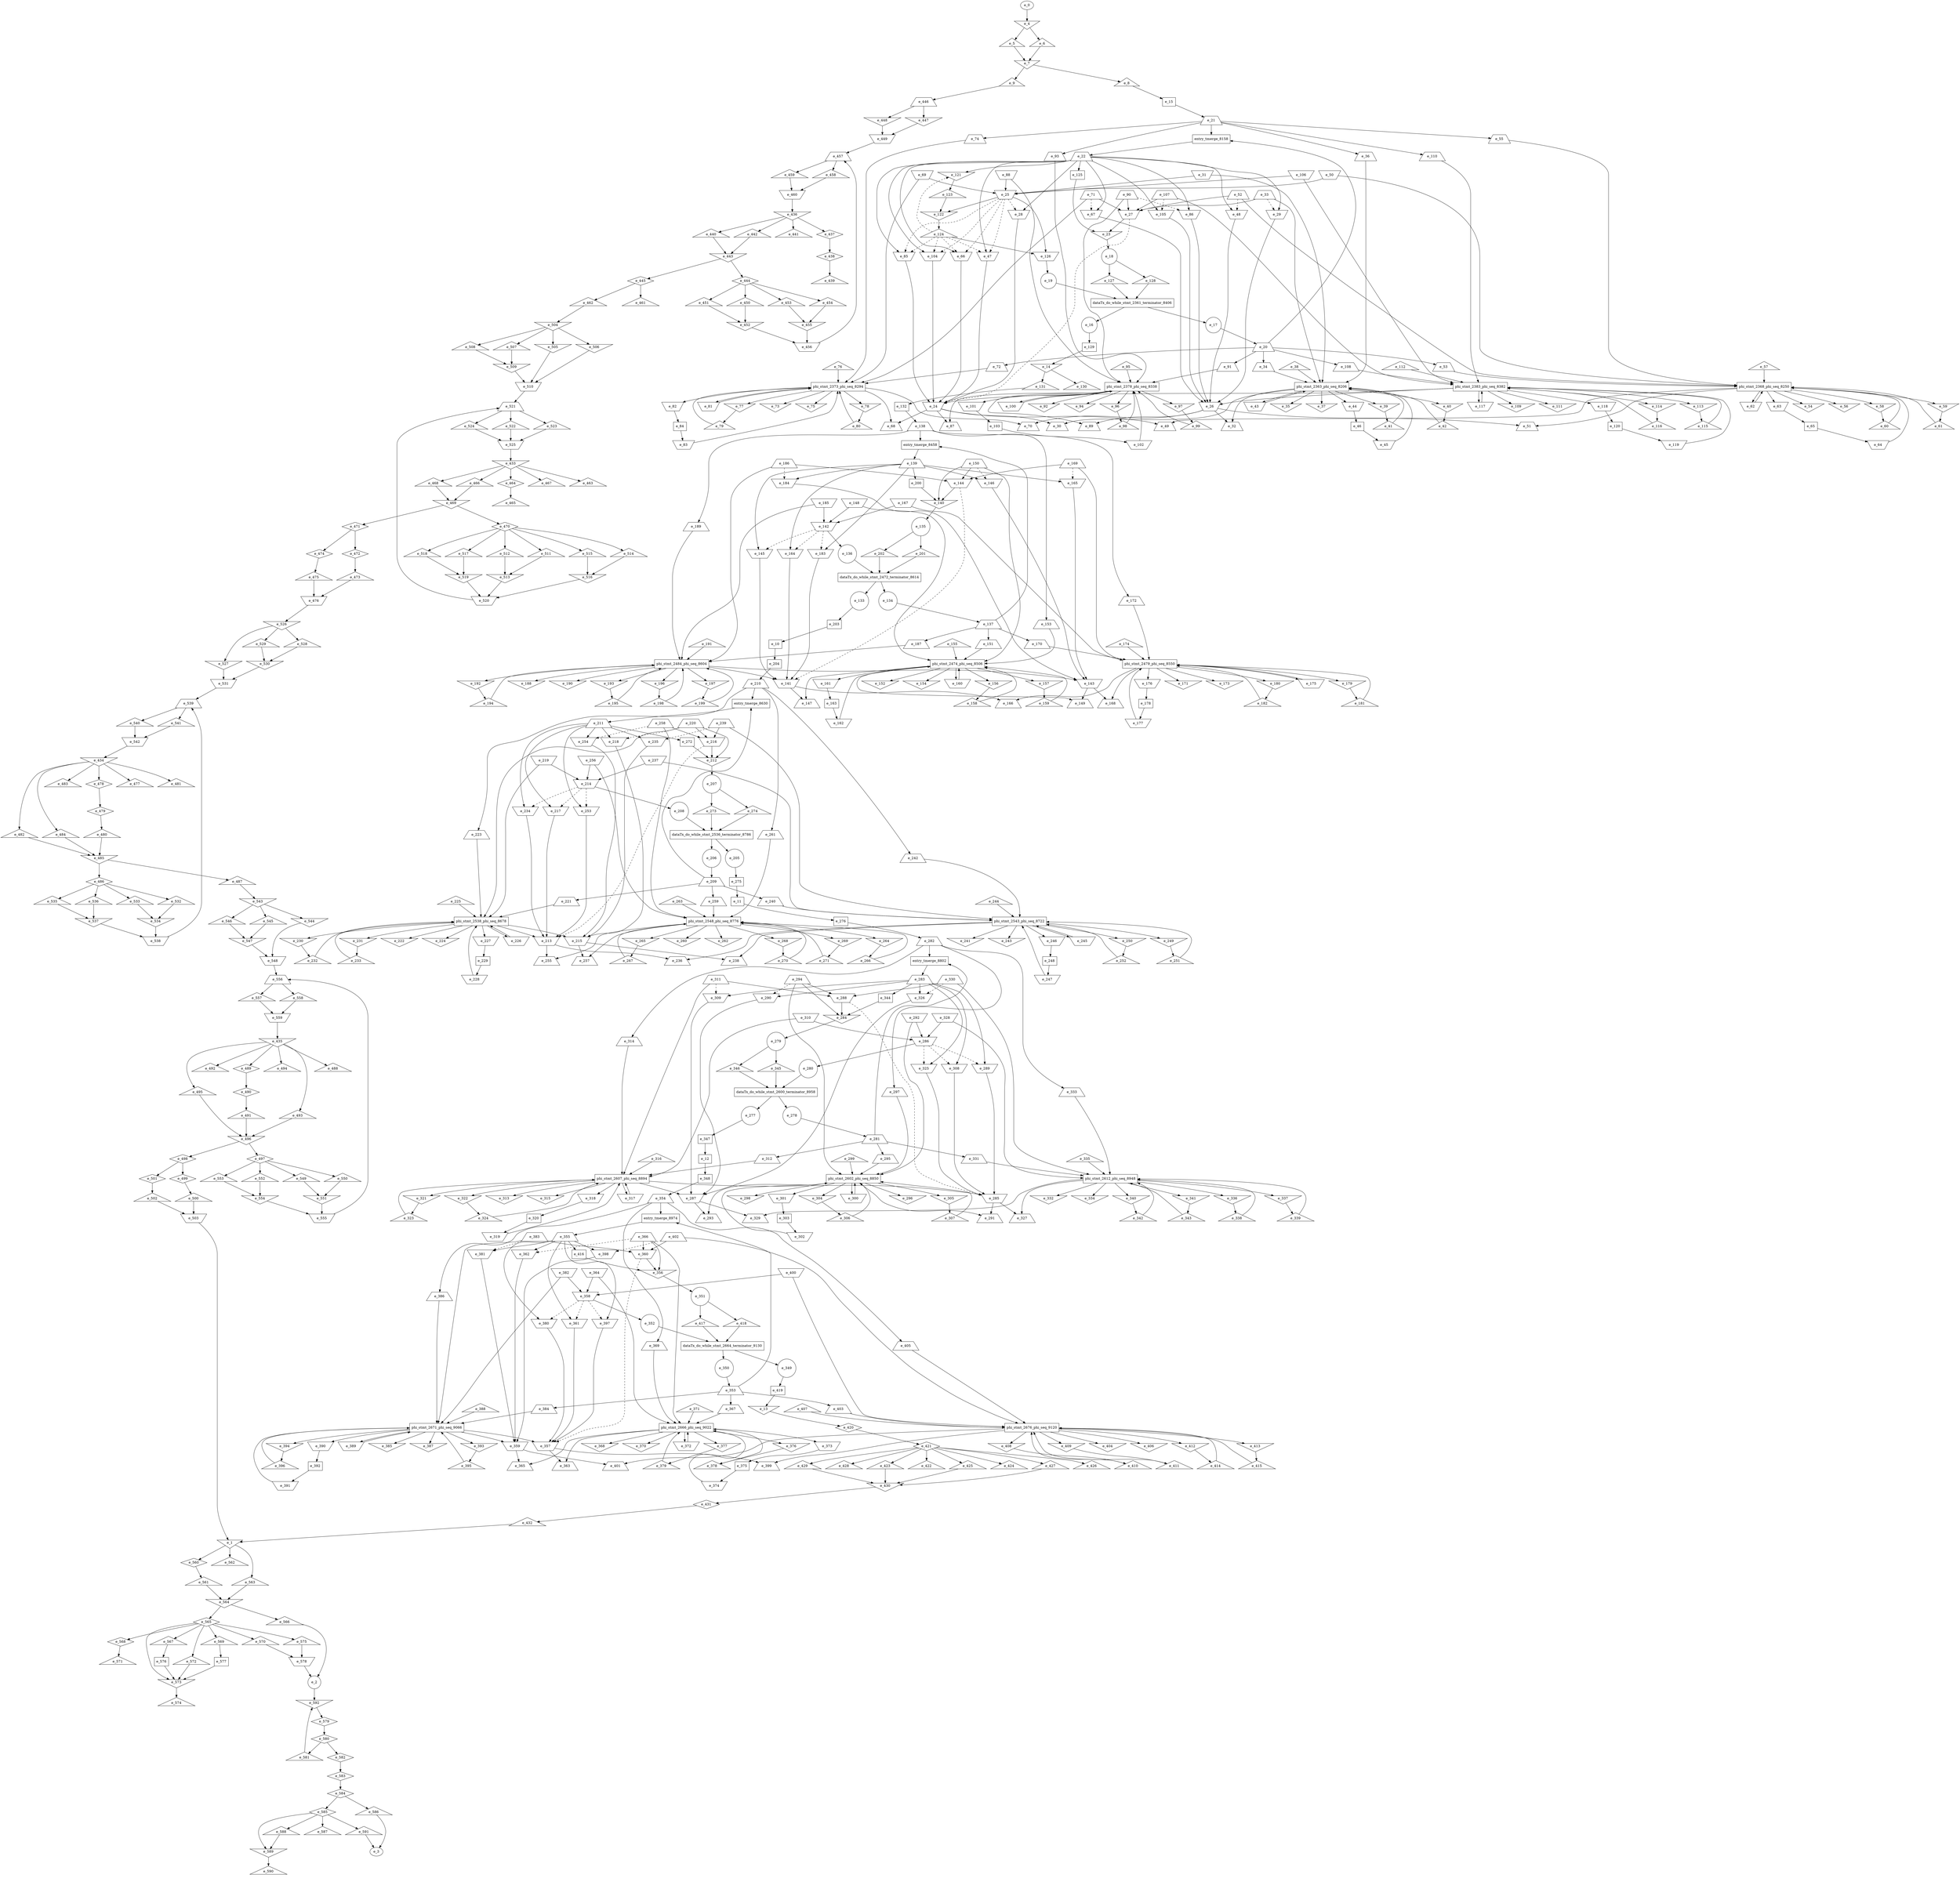 digraph control_path {
  e_0: entry_node : n ;
  e_1 [shape = invtriangle];
  e_2 [shape = circle];
  e_3: exit_node : s ;
  e_4 [shape = invtriangle];
  e_5 [shape = triangle];
  e_6 [shape = triangle];
  e_7 [shape = invtriangle];
  e_8 [shape = triangle];
  e_9 [shape = triangle];
  e_10 [shape = dot];
  e_11 [shape = dot];
  e_12 [shape = dot];
  e_13 [shape = invtriangle];
  e_14 [shape = invtriangle];
  e_15 [shape = dot];
  e_16 [shape = circle];
  e_17 [shape = circle];
  e_18 [shape = circle];
  e_19 [shape = circle];
  e_20 [shape = trapezium];
  e_21 [shape = trapezium];
  e_22 [shape = trapezium];
  e_23 [shape = invtriangle];
  e_24 [shape = invtrapezium];
  e_25 [shape = invtrapezium];
  e_26 [shape = invtrapezium];
  e_27 [shape = invtrapezium];
  e_28 [shape = invtrapezium];
  e_29 [shape = invtrapezium];
  e_30 [shape = trapezium];
  e_31 [shape = invtrapezium];
  e_32 [shape = trapezium];
  e_33 [shape = trapezium];
  e_34 [shape = trapezium];
  e_35 [shape = invtriangle];
  e_36 [shape = trapezium];
  e_37 [shape = invtriangle];
  e_38 [shape = triangle];
  e_39 [shape = invtriangle];
  e_40 [shape = invtriangle];
  e_41 [shape = triangle];
  e_42 [shape = triangle];
  e_43 [shape = invtrapezium];
  e_44 [shape = invtrapezium];
  e_45 [shape = invtrapezium];
  e_46 [shape = dot];
  e_47 [shape = invtrapezium];
  e_48 [shape = invtrapezium];
  e_49 [shape = trapezium];
  e_50 [shape = invtrapezium];
  e_51 [shape = trapezium];
  e_52 [shape = trapezium];
  e_53 [shape = trapezium];
  e_54 [shape = invtriangle];
  e_55 [shape = trapezium];
  e_56 [shape = invtriangle];
  e_57 [shape = triangle];
  e_58 [shape = invtriangle];
  e_59 [shape = invtriangle];
  e_60 [shape = triangle];
  e_61 [shape = triangle];
  e_62 [shape = invtrapezium];
  e_63 [shape = invtrapezium];
  e_64 [shape = invtrapezium];
  e_65 [shape = dot];
  e_66 [shape = invtrapezium];
  e_67 [shape = invtrapezium];
  e_68 [shape = trapezium];
  e_69 [shape = invtrapezium];
  e_70 [shape = trapezium];
  e_71 [shape = trapezium];
  e_72 [shape = trapezium];
  e_73 [shape = invtriangle];
  e_74 [shape = trapezium];
  e_75 [shape = invtriangle];
  e_76 [shape = triangle];
  e_77 [shape = invtriangle];
  e_78 [shape = invtriangle];
  e_79 [shape = triangle];
  e_80 [shape = triangle];
  e_81 [shape = invtrapezium];
  e_82 [shape = invtrapezium];
  e_83 [shape = invtrapezium];
  e_84 [shape = dot];
  e_85 [shape = invtrapezium];
  e_86 [shape = invtrapezium];
  e_87 [shape = trapezium];
  e_88 [shape = invtrapezium];
  e_89 [shape = trapezium];
  e_90 [shape = trapezium];
  e_91 [shape = trapezium];
  e_92 [shape = invtriangle];
  e_93 [shape = trapezium];
  e_94 [shape = invtriangle];
  e_95 [shape = triangle];
  e_96 [shape = invtriangle];
  e_97 [shape = invtriangle];
  e_98 [shape = triangle];
  e_99 [shape = triangle];
  e_100 [shape = invtrapezium];
  e_101 [shape = invtrapezium];
  e_102 [shape = invtrapezium];
  e_103 [shape = dot];
  e_104 [shape = invtrapezium];
  e_105 [shape = invtrapezium];
  e_106 [shape = invtrapezium];
  e_107 [shape = trapezium];
  e_108 [shape = trapezium];
  e_109 [shape = invtriangle];
  e_110 [shape = trapezium];
  e_111 [shape = invtriangle];
  e_112 [shape = triangle];
  e_113 [shape = invtriangle];
  e_114 [shape = invtriangle];
  e_115 [shape = triangle];
  e_116 [shape = triangle];
  e_117 [shape = invtrapezium];
  e_118 [shape = invtrapezium];
  e_119 [shape = invtrapezium];
  e_120 [shape = dot];
  e_121 [shape = invtriangle];
  e_122 [shape = invtriangle];
  e_123 [shape = triangle];
  e_124 [shape = triangle];
  e_125 [shape = dot];
  e_126 [shape = invtrapezium];
  e_127 [shape = triangle];
  e_128 [shape = triangle];
  e_129 [shape = dot];
  e_130 [shape = triangle];
  e_131 [shape = triangle];
  e_132 [shape = dot];
  e_133 [shape = circle];
  e_134 [shape = circle];
  e_135 [shape = circle];
  e_136 [shape = circle];
  e_137 [shape = trapezium];
  e_138 [shape = trapezium];
  e_139 [shape = trapezium];
  e_140 [shape = invtriangle];
  e_141 [shape = invtrapezium];
  e_142 [shape = invtrapezium];
  e_143 [shape = invtrapezium];
  e_144 [shape = invtrapezium];
  e_145 [shape = invtrapezium];
  e_146 [shape = invtrapezium];
  e_147 [shape = trapezium];
  e_148 [shape = invtrapezium];
  e_149 [shape = trapezium];
  e_150 [shape = trapezium];
  e_151 [shape = trapezium];
  e_152 [shape = invtriangle];
  e_153 [shape = trapezium];
  e_154 [shape = invtriangle];
  e_155 [shape = triangle];
  e_156 [shape = invtriangle];
  e_157 [shape = invtriangle];
  e_158 [shape = triangle];
  e_159 [shape = triangle];
  e_160 [shape = invtrapezium];
  e_161 [shape = invtrapezium];
  e_162 [shape = invtrapezium];
  e_163 [shape = dot];
  e_164 [shape = invtrapezium];
  e_165 [shape = invtrapezium];
  e_166 [shape = trapezium];
  e_167 [shape = invtrapezium];
  e_168 [shape = trapezium];
  e_169 [shape = trapezium];
  e_170 [shape = trapezium];
  e_171 [shape = invtriangle];
  e_172 [shape = trapezium];
  e_173 [shape = invtriangle];
  e_174 [shape = triangle];
  e_175 [shape = invtrapezium];
  e_176 [shape = invtrapezium];
  e_177 [shape = invtrapezium];
  e_178 [shape = dot];
  e_179 [shape = invtriangle];
  e_180 [shape = invtriangle];
  e_181 [shape = triangle];
  e_182 [shape = triangle];
  e_183 [shape = invtrapezium];
  e_184 [shape = invtrapezium];
  e_185 [shape = invtrapezium];
  e_186 [shape = trapezium];
  e_187 [shape = trapezium];
  e_188 [shape = invtriangle];
  e_189 [shape = trapezium];
  e_190 [shape = invtriangle];
  e_191 [shape = triangle];
  e_192 [shape = invtriangle];
  e_193 [shape = invtriangle];
  e_194 [shape = triangle];
  e_195 [shape = triangle];
  e_196 [shape = invtriangle];
  e_197 [shape = invtriangle];
  e_198 [shape = triangle];
  e_199 [shape = triangle];
  e_200 [shape = dot];
  e_201 [shape = triangle];
  e_202 [shape = triangle];
  e_203 [shape = dot];
  e_204 [shape = dot];
  e_205 [shape = circle];
  e_206 [shape = circle];
  e_207 [shape = circle];
  e_208 [shape = circle];
  e_209 [shape = trapezium];
  e_210 [shape = trapezium];
  e_211 [shape = trapezium];
  e_212 [shape = invtriangle];
  e_213 [shape = invtrapezium];
  e_214 [shape = invtrapezium];
  e_215 [shape = invtrapezium];
  e_216 [shape = invtrapezium];
  e_217 [shape = invtrapezium];
  e_218 [shape = invtrapezium];
  e_219 [shape = invtrapezium];
  e_220 [shape = trapezium];
  e_221 [shape = trapezium];
  e_222 [shape = invtriangle];
  e_223 [shape = trapezium];
  e_224 [shape = invtriangle];
  e_225 [shape = triangle];
  e_226 [shape = invtrapezium];
  e_227 [shape = invtrapezium];
  e_228 [shape = invtrapezium];
  e_229 [shape = dot];
  e_230 [shape = invtriangle];
  e_231 [shape = invtriangle];
  e_232 [shape = triangle];
  e_233 [shape = triangle];
  e_234 [shape = invtrapezium];
  e_235 [shape = invtrapezium];
  e_236 [shape = trapezium];
  e_237 [shape = invtrapezium];
  e_238 [shape = trapezium];
  e_239 [shape = trapezium];
  e_240 [shape = trapezium];
  e_241 [shape = invtriangle];
  e_242 [shape = trapezium];
  e_243 [shape = invtriangle];
  e_244 [shape = triangle];
  e_245 [shape = invtrapezium];
  e_246 [shape = invtrapezium];
  e_247 [shape = invtrapezium];
  e_248 [shape = dot];
  e_249 [shape = invtriangle];
  e_250 [shape = invtriangle];
  e_251 [shape = triangle];
  e_252 [shape = triangle];
  e_253 [shape = invtrapezium];
  e_254 [shape = invtrapezium];
  e_255 [shape = trapezium];
  e_256 [shape = invtrapezium];
  e_257 [shape = trapezium];
  e_258 [shape = trapezium];
  e_259 [shape = trapezium];
  e_260 [shape = invtriangle];
  e_261 [shape = trapezium];
  e_262 [shape = invtriangle];
  e_263 [shape = triangle];
  e_264 [shape = invtriangle];
  e_265 [shape = invtriangle];
  e_266 [shape = triangle];
  e_267 [shape = triangle];
  e_268 [shape = invtriangle];
  e_269 [shape = invtriangle];
  e_270 [shape = triangle];
  e_271 [shape = triangle];
  e_272 [shape = dot];
  e_273 [shape = triangle];
  e_274 [shape = triangle];
  e_275 [shape = dot];
  e_276 [shape = dot];
  e_277 [shape = circle];
  e_278 [shape = circle];
  e_279 [shape = circle];
  e_280 [shape = circle];
  e_281 [shape = trapezium];
  e_282 [shape = trapezium];
  e_283 [shape = trapezium];
  e_284 [shape = invtriangle];
  e_285 [shape = invtrapezium];
  e_286 [shape = invtrapezium];
  e_287 [shape = invtrapezium];
  e_288 [shape = invtrapezium];
  e_289 [shape = invtrapezium];
  e_290 [shape = invtrapezium];
  e_291 [shape = trapezium];
  e_292 [shape = invtrapezium];
  e_293 [shape = trapezium];
  e_294 [shape = trapezium];
  e_295 [shape = trapezium];
  e_296 [shape = invtriangle];
  e_297 [shape = trapezium];
  e_298 [shape = invtriangle];
  e_299 [shape = triangle];
  e_300 [shape = invtrapezium];
  e_301 [shape = invtrapezium];
  e_302 [shape = invtrapezium];
  e_303 [shape = dot];
  e_304 [shape = invtriangle];
  e_305 [shape = invtriangle];
  e_306 [shape = triangle];
  e_307 [shape = triangle];
  e_308 [shape = invtrapezium];
  e_309 [shape = invtrapezium];
  e_310 [shape = invtrapezium];
  e_311 [shape = trapezium];
  e_312 [shape = trapezium];
  e_313 [shape = invtriangle];
  e_314 [shape = trapezium];
  e_315 [shape = invtriangle];
  e_316 [shape = triangle];
  e_317 [shape = invtrapezium];
  e_318 [shape = invtrapezium];
  e_319 [shape = invtrapezium];
  e_320 [shape = dot];
  e_321 [shape = invtriangle];
  e_322 [shape = invtriangle];
  e_323 [shape = triangle];
  e_324 [shape = triangle];
  e_325 [shape = invtrapezium];
  e_326 [shape = invtrapezium];
  e_327 [shape = trapezium];
  e_328 [shape = invtrapezium];
  e_329 [shape = trapezium];
  e_330 [shape = trapezium];
  e_331 [shape = trapezium];
  e_332 [shape = invtriangle];
  e_333 [shape = trapezium];
  e_334 [shape = invtriangle];
  e_335 [shape = triangle];
  e_336 [shape = invtriangle];
  e_337 [shape = invtriangle];
  e_338 [shape = triangle];
  e_339 [shape = triangle];
  e_340 [shape = invtriangle];
  e_341 [shape = invtriangle];
  e_342 [shape = triangle];
  e_343 [shape = triangle];
  e_344 [shape = dot];
  e_345 [shape = triangle];
  e_346 [shape = triangle];
  e_347 [shape = dot];
  e_348 [shape = dot];
  e_349 [shape = circle];
  e_350 [shape = circle];
  e_351 [shape = circle];
  e_352 [shape = circle];
  e_353 [shape = trapezium];
  e_354 [shape = trapezium];
  e_355 [shape = trapezium];
  e_356 [shape = invtriangle];
  e_357 [shape = invtrapezium];
  e_358 [shape = invtrapezium];
  e_359 [shape = invtrapezium];
  e_360 [shape = invtrapezium];
  e_361 [shape = invtrapezium];
  e_362 [shape = invtrapezium];
  e_363 [shape = trapezium];
  e_364 [shape = invtrapezium];
  e_365 [shape = trapezium];
  e_366 [shape = trapezium];
  e_367 [shape = trapezium];
  e_368 [shape = invtriangle];
  e_369 [shape = trapezium];
  e_370 [shape = invtriangle];
  e_371 [shape = triangle];
  e_372 [shape = invtrapezium];
  e_373 [shape = invtrapezium];
  e_374 [shape = invtrapezium];
  e_375 [shape = dot];
  e_376 [shape = invtriangle];
  e_377 [shape = invtriangle];
  e_378 [shape = triangle];
  e_379 [shape = triangle];
  e_380 [shape = invtrapezium];
  e_381 [shape = invtrapezium];
  e_382 [shape = invtrapezium];
  e_383 [shape = trapezium];
  e_384 [shape = trapezium];
  e_385 [shape = invtriangle];
  e_386 [shape = trapezium];
  e_387 [shape = invtriangle];
  e_388 [shape = triangle];
  e_389 [shape = invtrapezium];
  e_390 [shape = invtrapezium];
  e_391 [shape = invtrapezium];
  e_392 [shape = dot];
  e_393 [shape = invtriangle];
  e_394 [shape = invtriangle];
  e_395 [shape = triangle];
  e_396 [shape = triangle];
  e_397 [shape = invtrapezium];
  e_398 [shape = invtrapezium];
  e_399 [shape = trapezium];
  e_400 [shape = invtrapezium];
  e_401 [shape = trapezium];
  e_402 [shape = trapezium];
  e_403 [shape = trapezium];
  e_404 [shape = invtriangle];
  e_405 [shape = trapezium];
  e_406 [shape = invtriangle];
  e_407 [shape = triangle];
  e_408 [shape = invtriangle];
  e_409 [shape = invtriangle];
  e_410 [shape = triangle];
  e_411 [shape = triangle];
  e_412 [shape = invtriangle];
  e_413 [shape = invtriangle];
  e_414 [shape = triangle];
  e_415 [shape = triangle];
  e_416 [shape = dot];
  e_417 [shape = triangle];
  e_418 [shape = triangle];
  e_419 [shape = dot];
  e_420 [shape = diamond];
  e_421 [shape = diamond];
  e_422 [shape = triangle];
  e_423 [shape = triangle];
  e_424 [shape = triangle];
  e_425 [shape = triangle];
  e_426 [shape = triangle];
  e_427 [shape = triangle];
  e_428 [shape = triangle];
  e_429 [shape = triangle];
  e_430 [shape = invtriangle];
  e_431 [shape = diamond];
  e_432 [shape = triangle];
  e_433 [shape = invtriangle];
  e_434 [shape = invtriangle];
  e_435 [shape = invtriangle];
  e_436 [shape = invtriangle];
  e_437 [shape = diamond];
  e_438 [shape = diamond];
  e_439 [shape = triangle];
  e_440 [shape = triangle];
  e_441 [shape = triangle];
  e_442 [shape = triangle];
  e_443 [shape = invtriangle];
  e_444 [shape = diamond];
  e_445 [shape = diamond];
  e_446 [shape = trapezium];
  e_447 [shape = invtriangle];
  e_448 [shape = invtriangle];
  e_449 [shape = invtrapezium];
  e_450 [shape = triangle];
  e_451 [shape = triangle];
  e_452 [shape = invtriangle];
  e_453 [shape = triangle];
  e_454 [shape = triangle];
  e_455 [shape = invtriangle];
  e_456 [shape = invtrapezium];
  e_457 [shape = trapezium];
  e_458 [shape = triangle];
  e_459 [shape = triangle];
  e_460 [shape = invtrapezium];
  e_461 [shape = triangle];
  e_462 [shape = triangle];
  e_463 [shape = triangle];
  e_464 [shape = diamond];
  e_465 [shape = triangle];
  e_466 [shape = triangle];
  e_467 [shape = triangle];
  e_468 [shape = triangle];
  e_469 [shape = invtriangle];
  e_470 [shape = diamond];
  e_471 [shape = diamond];
  e_472 [shape = diamond];
  e_473 [shape = triangle];
  e_474 [shape = diamond];
  e_475 [shape = triangle];
  e_476 [shape = invtrapezium];
  e_477 [shape = triangle];
  e_478 [shape = diamond];
  e_479 [shape = diamond];
  e_480 [shape = triangle];
  e_481 [shape = triangle];
  e_482 [shape = triangle];
  e_483 [shape = triangle];
  e_484 [shape = triangle];
  e_485 [shape = invtriangle];
  e_486 [shape = diamond];
  e_487 [shape = triangle];
  e_488 [shape = triangle];
  e_489 [shape = diamond];
  e_490 [shape = diamond];
  e_491 [shape = triangle];
  e_492 [shape = triangle];
  e_493 [shape = triangle];
  e_494 [shape = triangle];
  e_495 [shape = triangle];
  e_496 [shape = invtriangle];
  e_497 [shape = diamond];
  e_498 [shape = diamond];
  e_499 [shape = diamond];
  e_500 [shape = triangle];
  e_501 [shape = diamond];
  e_502 [shape = triangle];
  e_503 [shape = invtrapezium];
  e_504 [shape = invtriangle];
  e_505 [shape = invtriangle];
  e_506 [shape = invtriangle];
  e_507 [shape = triangle];
  e_508 [shape = triangle];
  e_509 [shape = invtriangle];
  e_510 [shape = invtrapezium];
  e_511 [shape = triangle];
  e_512 [shape = triangle];
  e_513 [shape = invtriangle];
  e_514 [shape = triangle];
  e_515 [shape = triangle];
  e_516 [shape = invtriangle];
  e_517 [shape = triangle];
  e_518 [shape = triangle];
  e_519 [shape = invtriangle];
  e_520 [shape = invtrapezium];
  e_521 [shape = trapezium];
  e_522 [shape = triangle];
  e_523 [shape = triangle];
  e_524 [shape = triangle];
  e_525 [shape = invtrapezium];
  e_526 [shape = invtriangle];
  e_527 [shape = invtriangle];
  e_528 [shape = triangle];
  e_529 [shape = triangle];
  e_530 [shape = invtriangle];
  e_531 [shape = invtrapezium];
  e_532 [shape = triangle];
  e_533 [shape = triangle];
  e_534 [shape = invtriangle];
  e_535 [shape = triangle];
  e_536 [shape = triangle];
  e_537 [shape = invtriangle];
  e_538 [shape = invtrapezium];
  e_539 [shape = trapezium];
  e_540 [shape = triangle];
  e_541 [shape = triangle];
  e_542 [shape = invtrapezium];
  e_543 [shape = invtriangle];
  e_544 [shape = invtriangle];
  e_545 [shape = triangle];
  e_546 [shape = triangle];
  e_547 [shape = invtriangle];
  e_548 [shape = invtrapezium];
  e_549 [shape = triangle];
  e_550 [shape = triangle];
  e_551 [shape = invtriangle];
  e_552 [shape = triangle];
  e_553 [shape = triangle];
  e_554 [shape = invtriangle];
  e_555 [shape = invtrapezium];
  e_556 [shape = trapezium];
  e_557 [shape = triangle];
  e_558 [shape = triangle];
  e_559 [shape = invtrapezium];
  e_560 [shape = diamond];
  e_561 [shape = triangle];
  e_562 [shape = triangle];
  e_563 [shape = triangle];
  e_564 [shape = invtriangle];
  e_565 [shape = diamond];
  e_566 [shape = triangle];
  e_567 [shape = triangle];
  e_568 [shape = diamond];
  e_569 [shape = triangle];
  e_570 [shape = triangle];
  e_571 [shape = triangle];
  e_572 [shape = triangle];
  e_573 [shape = invtriangle];
  e_574 [shape = triangle];
  e_575 [shape = triangle];
  e_576 [shape = dot];
  e_577 [shape = dot];
  e_578 [shape = invtrapezium];
  e_579 [shape = diamond];
  e_580 [shape = diamond];
  e_581 [shape = triangle];
  e_582 [shape = diamond];
  e_583 [shape = diamond];
  e_584 [shape = diamond];
  e_585 [shape = diamond];
  e_586 [shape = triangle];
  e_587 [shape = triangle];
  e_588 [shape = triangle];
  e_589 [shape = invtriangle];
  e_590 [shape = triangle];
  e_591 [shape = triangle];
  e_592 [shape = invtriangle];
  e_432 -> e_1;
  e_503 -> e_1;
  e_566 -> e_2;
  e_578 -> e_2;
  e_591 -> e_3;
  e_586 -> e_3;
  e_0 -> e_4;
  e_4 -> e_5;
  e_4 -> e_6;
  e_5 -> e_7;
  e_6 -> e_7;
  e_7 -> e_8;
  e_7 -> e_9;
  e_203 -> e_10;
  e_275 -> e_11;
  e_347 -> e_12;
  e_419 -> e_13;
  e_129 -> e_14;
  e_8 -> e_15;
  e_23 -> e_18;
  e_126 -> e_19;
  e_17 -> e_20;
  e_15 -> e_21;
  e_125 -> e_23;
  e_27 -> e_23;
  e_104 -> e_24;
  e_28 -> e_24;
  e_47 -> e_24;
  e_66 -> e_24;
  e_85 -> e_24;
  e_27 -> e_24[style = dashed];
  e_106 -> e_25;
  e_31 -> e_25;
  e_50 -> e_25;
  e_69 -> e_25;
  e_88 -> e_25;
  e_105 -> e_26;
  e_29 -> e_26;
  e_48 -> e_26;
  e_67 -> e_26;
  e_86 -> e_26;
  e_107 -> e_27;
  e_33 -> e_27;
  e_52 -> e_27;
  e_71 -> e_27;
  e_90 -> e_27;
  e_22 -> e_28;
  e_25 -> e_28[style = dashed];
  e_22 -> e_29;
  e_33 -> e_29[style = dashed];
  e_24 -> e_30;
  e_26 -> e_32;
  e_20 -> e_34;
  e_21 -> e_36;
  e_39 -> e_41;
  e_40 -> e_42;
  e_46 -> e_45;
  e_44 -> e_46;
  e_22 -> e_47;
  e_124 -> e_47[style = dashed];
  e_25 -> e_47[style = dashed];
  e_22 -> e_48;
  e_52 -> e_48[style = dashed];
  e_24 -> e_49;
  e_26 -> e_51;
  e_20 -> e_53;
  e_21 -> e_55;
  e_58 -> e_60;
  e_59 -> e_61;
  e_65 -> e_64;
  e_63 -> e_65;
  e_22 -> e_66;
  e_124 -> e_66[style = dashed];
  e_25 -> e_66[style = dashed];
  e_22 -> e_67;
  e_71 -> e_67[style = dashed];
  e_24 -> e_68;
  e_26 -> e_70;
  e_20 -> e_72;
  e_21 -> e_74;
  e_77 -> e_79;
  e_78 -> e_80;
  e_84 -> e_83;
  e_82 -> e_84;
  e_22 -> e_85;
  e_124 -> e_85[style = dashed];
  e_25 -> e_85[style = dashed];
  e_22 -> e_86;
  e_90 -> e_86[style = dashed];
  e_24 -> e_87;
  e_26 -> e_89;
  e_20 -> e_91;
  e_21 -> e_93;
  e_96 -> e_98;
  e_97 -> e_99;
  e_103 -> e_102;
  e_101 -> e_103;
  e_22 -> e_104;
  e_124 -> e_104[style = dashed];
  e_25 -> e_104[style = dashed];
  e_22 -> e_105;
  e_107 -> e_105[style = dashed];
  e_20 -> e_108;
  e_21 -> e_110;
  e_113 -> e_115;
  e_114 -> e_116;
  e_120 -> e_119;
  e_118 -> e_120;
  e_22 -> e_121;
  e_124 -> e_121[style = dashed];
  e_123 -> e_122;
  e_25 -> e_122;
  e_121 -> e_123;
  e_122 -> e_124;
  e_22 -> e_125;
  e_124 -> e_126;
  e_25 -> e_126;
  e_18 -> e_127;
  e_18 -> e_128;
  e_16 -> e_129;
  e_14 -> e_130;
  e_14 -> e_131;
  e_131 -> e_132;
  e_140 -> e_135;
  e_142 -> e_136;
  e_134 -> e_137;
  e_132 -> e_138;
  e_200 -> e_140;
  e_144 -> e_140;
  e_150 -> e_140;
  e_183 -> e_141;
  e_164 -> e_141;
  e_145 -> e_141;
  e_144 -> e_141[style = dashed];
  e_185 -> e_142;
  e_167 -> e_142;
  e_148 -> e_142;
  e_184 -> e_143;
  e_165 -> e_143;
  e_146 -> e_143;
  e_186 -> e_144;
  e_169 -> e_144;
  e_150 -> e_144;
  e_139 -> e_145;
  e_142 -> e_145[style = dashed];
  e_139 -> e_146;
  e_150 -> e_146[style = dashed];
  e_141 -> e_147;
  e_143 -> e_149;
  e_137 -> e_151;
  e_138 -> e_153;
  e_156 -> e_158;
  e_157 -> e_159;
  e_163 -> e_162;
  e_161 -> e_163;
  e_139 -> e_164;
  e_142 -> e_164[style = dashed];
  e_139 -> e_165;
  e_169 -> e_165[style = dashed];
  e_141 -> e_166;
  e_143 -> e_168;
  e_137 -> e_170;
  e_138 -> e_172;
  e_178 -> e_177;
  e_176 -> e_178;
  e_179 -> e_181;
  e_180 -> e_182;
  e_139 -> e_183;
  e_142 -> e_183[style = dashed];
  e_139 -> e_184;
  e_186 -> e_184[style = dashed];
  e_137 -> e_187;
  e_138 -> e_189;
  e_192 -> e_194;
  e_193 -> e_195;
  e_196 -> e_198;
  e_197 -> e_199;
  e_139 -> e_200;
  e_135 -> e_201;
  e_135 -> e_202;
  e_133 -> e_203;
  e_10 -> e_204;
  e_212 -> e_207;
  e_214 -> e_208;
  e_206 -> e_209;
  e_204 -> e_210;
  e_216 -> e_212;
  e_220 -> e_212;
  e_272 -> e_212;
  e_217 -> e_213;
  e_234 -> e_213;
  e_253 -> e_213;
  e_216 -> e_213[style = dashed];
  e_219 -> e_214;
  e_237 -> e_214;
  e_256 -> e_214;
  e_218 -> e_215;
  e_235 -> e_215;
  e_254 -> e_215;
  e_220 -> e_216;
  e_239 -> e_216;
  e_258 -> e_216;
  e_211 -> e_217;
  e_214 -> e_217[style = dashed];
  e_211 -> e_218;
  e_220 -> e_218[style = dashed];
  e_209 -> e_221;
  e_210 -> e_223;
  e_229 -> e_228;
  e_227 -> e_229;
  e_230 -> e_232;
  e_231 -> e_233;
  e_211 -> e_234;
  e_214 -> e_234[style = dashed];
  e_211 -> e_235;
  e_239 -> e_235[style = dashed];
  e_213 -> e_236;
  e_215 -> e_238;
  e_209 -> e_240;
  e_210 -> e_242;
  e_248 -> e_247;
  e_246 -> e_248;
  e_249 -> e_251;
  e_250 -> e_252;
  e_211 -> e_253;
  e_214 -> e_253[style = dashed];
  e_211 -> e_254;
  e_258 -> e_254[style = dashed];
  e_213 -> e_255;
  e_215 -> e_257;
  e_209 -> e_259;
  e_210 -> e_261;
  e_264 -> e_266;
  e_265 -> e_267;
  e_268 -> e_270;
  e_269 -> e_271;
  e_211 -> e_272;
  e_207 -> e_273;
  e_207 -> e_274;
  e_205 -> e_275;
  e_11 -> e_276;
  e_284 -> e_279;
  e_286 -> e_280;
  e_278 -> e_281;
  e_276 -> e_282;
  e_344 -> e_284;
  e_288 -> e_284;
  e_294 -> e_284;
  e_308 -> e_285;
  e_325 -> e_285;
  e_289 -> e_285;
  e_288 -> e_285[style = dashed];
  e_310 -> e_286;
  e_328 -> e_286;
  e_292 -> e_286;
  e_309 -> e_287;
  e_326 -> e_287;
  e_290 -> e_287;
  e_311 -> e_288;
  e_330 -> e_288;
  e_294 -> e_288;
  e_283 -> e_289;
  e_286 -> e_289[style = dashed];
  e_283 -> e_290;
  e_294 -> e_290[style = dashed];
  e_285 -> e_291;
  e_287 -> e_293;
  e_281 -> e_295;
  e_282 -> e_297;
  e_303 -> e_302;
  e_301 -> e_303;
  e_304 -> e_306;
  e_305 -> e_307;
  e_283 -> e_308;
  e_286 -> e_308[style = dashed];
  e_283 -> e_309;
  e_311 -> e_309[style = dashed];
  e_281 -> e_312;
  e_282 -> e_314;
  e_320 -> e_319;
  e_318 -> e_320;
  e_321 -> e_323;
  e_322 -> e_324;
  e_283 -> e_325;
  e_286 -> e_325[style = dashed];
  e_283 -> e_326;
  e_330 -> e_326[style = dashed];
  e_285 -> e_327;
  e_287 -> e_329;
  e_281 -> e_331;
  e_282 -> e_333;
  e_336 -> e_338;
  e_337 -> e_339;
  e_340 -> e_342;
  e_341 -> e_343;
  e_283 -> e_344;
  e_279 -> e_345;
  e_279 -> e_346;
  e_277 -> e_347;
  e_12 -> e_348;
  e_356 -> e_351;
  e_358 -> e_352;
  e_350 -> e_353;
  e_348 -> e_354;
  e_360 -> e_356;
  e_416 -> e_356;
  e_366 -> e_356;
  e_361 -> e_357;
  e_380 -> e_357;
  e_397 -> e_357;
  e_360 -> e_357[style = dashed];
  e_382 -> e_358;
  e_400 -> e_358;
  e_364 -> e_358;
  e_362 -> e_359;
  e_381 -> e_359;
  e_398 -> e_359;
  e_383 -> e_360;
  e_402 -> e_360;
  e_366 -> e_360;
  e_355 -> e_361;
  e_358 -> e_361[style = dashed];
  e_355 -> e_362;
  e_366 -> e_362[style = dashed];
  e_357 -> e_363;
  e_359 -> e_365;
  e_353 -> e_367;
  e_354 -> e_369;
  e_375 -> e_374;
  e_373 -> e_375;
  e_376 -> e_378;
  e_377 -> e_379;
  e_355 -> e_380;
  e_358 -> e_380[style = dashed];
  e_355 -> e_381;
  e_383 -> e_381[style = dashed];
  e_353 -> e_384;
  e_354 -> e_386;
  e_392 -> e_391;
  e_390 -> e_392;
  e_393 -> e_395;
  e_394 -> e_396;
  e_355 -> e_397;
  e_358 -> e_397[style = dashed];
  e_355 -> e_398;
  e_402 -> e_398[style = dashed];
  e_357 -> e_399;
  e_359 -> e_401;
  e_353 -> e_403;
  e_354 -> e_405;
  e_408 -> e_410;
  e_409 -> e_411;
  e_412 -> e_414;
  e_413 -> e_415;
  e_355 -> e_416;
  e_351 -> e_417;
  e_351 -> e_418;
  e_349 -> e_419;
  e_13 -> e_420;
  e_420 -> e_421;
  e_421 -> e_422;
  e_421 -> e_423;
  e_421 -> e_424;
  e_421 -> e_425;
  e_421 -> e_426;
  e_421 -> e_427;
  e_421 -> e_428;
  e_421 -> e_429;
  e_429 -> e_430;
  e_427 -> e_430;
  e_423 -> e_430;
  e_425 -> e_430;
  e_430 -> e_431;
  e_431 -> e_432;
  e_525 -> e_433;
  e_542 -> e_434;
  e_559 -> e_435;
  e_460 -> e_436;
  e_436 -> e_437;
  e_437 -> e_438;
  e_438 -> e_439;
  e_436 -> e_440;
  e_436 -> e_441;
  e_436 -> e_442;
  e_442 -> e_443;
  e_440 -> e_443;
  e_443 -> e_444;
  e_443 -> e_445;
  e_9 -> e_446;
  e_446 -> e_447;
  e_446 -> e_448;
  e_447 -> e_449;
  e_448 -> e_449;
  e_444 -> e_450;
  e_444 -> e_451;
  e_450 -> e_452;
  e_451 -> e_452;
  e_444 -> e_453;
  e_444 -> e_454;
  e_453 -> e_455;
  e_454 -> e_455;
  e_452 -> e_456;
  e_455 -> e_456;
  e_449 -> e_457;
  e_456 -> e_457;
  e_457 -> e_458;
  e_457 -> e_459;
  e_458 -> e_460;
  e_459 -> e_460;
  e_445 -> e_461;
  e_445 -> e_462;
  e_433 -> e_463;
  e_433 -> e_464;
  e_464 -> e_465;
  e_433 -> e_466;
  e_433 -> e_467;
  e_433 -> e_468;
  e_466 -> e_469;
  e_468 -> e_469;
  e_469 -> e_470;
  e_469 -> e_471;
  e_471 -> e_472;
  e_472 -> e_473;
  e_471 -> e_474;
  e_474 -> e_475;
  e_473 -> e_476;
  e_475 -> e_476;
  e_434 -> e_477;
  e_434 -> e_478;
  e_478 -> e_479;
  e_479 -> e_480;
  e_434 -> e_481;
  e_434 -> e_482;
  e_434 -> e_483;
  e_434 -> e_484;
  e_480 -> e_485;
  e_482 -> e_485;
  e_484 -> e_485;
  e_485 -> e_486;
  e_485 -> e_487;
  e_435 -> e_488;
  e_435 -> e_489;
  e_489 -> e_490;
  e_490 -> e_491;
  e_435 -> e_492;
  e_435 -> e_493;
  e_435 -> e_494;
  e_435 -> e_495;
  e_491 -> e_496;
  e_493 -> e_496;
  e_495 -> e_496;
  e_496 -> e_497;
  e_496 -> e_498;
  e_498 -> e_499;
  e_499 -> e_500;
  e_498 -> e_501;
  e_501 -> e_502;
  e_500 -> e_503;
  e_502 -> e_503;
  e_462 -> e_504;
  e_504 -> e_505;
  e_504 -> e_506;
  e_504 -> e_507;
  e_504 -> e_508;
  e_507 -> e_509;
  e_508 -> e_509;
  e_509 -> e_510;
  e_506 -> e_510;
  e_505 -> e_510;
  e_470 -> e_511;
  e_470 -> e_512;
  e_511 -> e_513;
  e_512 -> e_513;
  e_470 -> e_514;
  e_470 -> e_515;
  e_514 -> e_516;
  e_515 -> e_516;
  e_470 -> e_517;
  e_470 -> e_518;
  e_517 -> e_519;
  e_518 -> e_519;
  e_513 -> e_520;
  e_516 -> e_520;
  e_519 -> e_520;
  e_510 -> e_521;
  e_520 -> e_521;
  e_521 -> e_522;
  e_521 -> e_523;
  e_521 -> e_524;
  e_522 -> e_525;
  e_523 -> e_525;
  e_524 -> e_525;
  e_476 -> e_526;
  e_526 -> e_527;
  e_526 -> e_528;
  e_526 -> e_529;
  e_528 -> e_530;
  e_529 -> e_530;
  e_527 -> e_531;
  e_530 -> e_531;
  e_486 -> e_532;
  e_486 -> e_533;
  e_532 -> e_534;
  e_533 -> e_534;
  e_486 -> e_535;
  e_486 -> e_536;
  e_535 -> e_537;
  e_536 -> e_537;
  e_534 -> e_538;
  e_537 -> e_538;
  e_531 -> e_539;
  e_538 -> e_539;
  e_539 -> e_540;
  e_539 -> e_541;
  e_540 -> e_542;
  e_541 -> e_542;
  e_487 -> e_543;
  e_543 -> e_544;
  e_543 -> e_545;
  e_543 -> e_546;
  e_545 -> e_547;
  e_546 -> e_547;
  e_544 -> e_548;
  e_547 -> e_548;
  e_497 -> e_549;
  e_497 -> e_550;
  e_549 -> e_551;
  e_550 -> e_551;
  e_497 -> e_552;
  e_497 -> e_553;
  e_552 -> e_554;
  e_553 -> e_554;
  e_551 -> e_555;
  e_554 -> e_555;
  e_548 -> e_556;
  e_555 -> e_556;
  e_556 -> e_557;
  e_556 -> e_558;
  e_557 -> e_559;
  e_558 -> e_559;
  e_1 -> e_560;
  e_560 -> e_561;
  e_1 -> e_562;
  e_1 -> e_563;
  e_561 -> e_564;
  e_563 -> e_564;
  e_564 -> e_565;
  e_564 -> e_566;
  e_565 -> e_567;
  e_565 -> e_568;
  e_565 -> e_569;
  e_565 -> e_570;
  e_568 -> e_571;
  e_565 -> e_572;
  e_565 -> e_573;
  e_576 -> e_573;
  e_577 -> e_573;
  e_572 -> e_573;
  e_573 -> e_574;
  e_565 -> e_575;
  e_567 -> e_576;
  e_569 -> e_577;
  e_575 -> e_578;
  e_570 -> e_578;
  e_592 -> e_579;
  e_579 -> e_580;
  e_580 -> e_581;
  e_580 -> e_582;
  e_582 -> e_583;
  e_583 -> e_584;
  e_584 -> e_585;
  e_584 -> e_586;
  e_585 -> e_587;
  e_585 -> e_588;
  e_588 -> e_589;
  e_585 -> e_589;
  e_589 -> e_590;
  e_585 -> e_591;
  e_2 -> e_592;
  e_581 -> e_592;
  dataTx_do_while_stmt_2472_terminator_8614 [shape=rectangle];
e_136 -> dataTx_do_while_stmt_2472_terminator_8614;
e_202 -> dataTx_do_while_stmt_2472_terminator_8614;
e_201 -> dataTx_do_while_stmt_2472_terminator_8614;
dataTx_do_while_stmt_2472_terminator_8614 -> e_134;
dataTx_do_while_stmt_2472_terminator_8614 -> e_133;
  phi_stmt_2474_phi_seq_8506 [shape=rectangle];
e_151 -> phi_stmt_2474_phi_seq_8506;
phi_stmt_2474_phi_seq_8506 -> e_156;
phi_stmt_2474_phi_seq_8506 -> e_157;
phi_stmt_2474_phi_seq_8506 -> e_152;
e_158 -> phi_stmt_2474_phi_seq_8506;
e_159 -> phi_stmt_2474_phi_seq_8506;
e_153 -> phi_stmt_2474_phi_seq_8506;
phi_stmt_2474_phi_seq_8506 -> e_160;
phi_stmt_2474_phi_seq_8506 -> e_161;
phi_stmt_2474_phi_seq_8506 -> e_154;
e_160 -> phi_stmt_2474_phi_seq_8506;
e_162 -> phi_stmt_2474_phi_seq_8506;
e_148 -> phi_stmt_2474_phi_seq_8506;
e_150 -> phi_stmt_2474_phi_seq_8506;
phi_stmt_2474_phi_seq_8506 -> e_147;
phi_stmt_2474_phi_seq_8506 -> e_149;
e_155 -> phi_stmt_2474_phi_seq_8506;
  phi_stmt_2479_phi_seq_8550 [shape=rectangle];
e_172 -> phi_stmt_2479_phi_seq_8550;
phi_stmt_2479_phi_seq_8550 -> e_175;
phi_stmt_2479_phi_seq_8550 -> e_176;
phi_stmt_2479_phi_seq_8550 -> e_173;
e_175 -> phi_stmt_2479_phi_seq_8550;
e_177 -> phi_stmt_2479_phi_seq_8550;
e_170 -> phi_stmt_2479_phi_seq_8550;
phi_stmt_2479_phi_seq_8550 -> e_179;
phi_stmt_2479_phi_seq_8550 -> e_180;
phi_stmt_2479_phi_seq_8550 -> e_171;
e_181 -> phi_stmt_2479_phi_seq_8550;
e_182 -> phi_stmt_2479_phi_seq_8550;
e_167 -> phi_stmt_2479_phi_seq_8550;
e_169 -> phi_stmt_2479_phi_seq_8550;
phi_stmt_2479_phi_seq_8550 -> e_166;
phi_stmt_2479_phi_seq_8550 -> e_168;
e_174 -> phi_stmt_2479_phi_seq_8550;
  phi_stmt_2484_phi_seq_8604 [shape=rectangle];
e_187 -> phi_stmt_2484_phi_seq_8604;
phi_stmt_2484_phi_seq_8604 -> e_192;
phi_stmt_2484_phi_seq_8604 -> e_193;
phi_stmt_2484_phi_seq_8604 -> e_188;
e_194 -> phi_stmt_2484_phi_seq_8604;
e_195 -> phi_stmt_2484_phi_seq_8604;
e_189 -> phi_stmt_2484_phi_seq_8604;
phi_stmt_2484_phi_seq_8604 -> e_196;
phi_stmt_2484_phi_seq_8604 -> e_197;
phi_stmt_2484_phi_seq_8604 -> e_190;
e_198 -> phi_stmt_2484_phi_seq_8604;
e_199 -> phi_stmt_2484_phi_seq_8604;
e_185 -> phi_stmt_2484_phi_seq_8604;
e_186 -> phi_stmt_2484_phi_seq_8604;
phi_stmt_2484_phi_seq_8604 -> e_141;
phi_stmt_2484_phi_seq_8604 -> e_143;
e_191 -> phi_stmt_2484_phi_seq_8604;
entry_tmerge_8458 [shape = rectangle]; 
e_137 -> entry_tmerge_8458;
e_138 -> entry_tmerge_8458;
entry_tmerge_8458 -> e_139;
  dataTx_do_while_stmt_2361_terminator_8406 [shape=rectangle];
e_19 -> dataTx_do_while_stmt_2361_terminator_8406;
e_128 -> dataTx_do_while_stmt_2361_terminator_8406;
e_127 -> dataTx_do_while_stmt_2361_terminator_8406;
dataTx_do_while_stmt_2361_terminator_8406 -> e_17;
dataTx_do_while_stmt_2361_terminator_8406 -> e_16;
  phi_stmt_2363_phi_seq_8206 [shape=rectangle];
e_34 -> phi_stmt_2363_phi_seq_8206;
phi_stmt_2363_phi_seq_8206 -> e_39;
phi_stmt_2363_phi_seq_8206 -> e_40;
phi_stmt_2363_phi_seq_8206 -> e_35;
e_41 -> phi_stmt_2363_phi_seq_8206;
e_42 -> phi_stmt_2363_phi_seq_8206;
e_36 -> phi_stmt_2363_phi_seq_8206;
phi_stmt_2363_phi_seq_8206 -> e_43;
phi_stmt_2363_phi_seq_8206 -> e_44;
phi_stmt_2363_phi_seq_8206 -> e_37;
e_43 -> phi_stmt_2363_phi_seq_8206;
e_45 -> phi_stmt_2363_phi_seq_8206;
e_31 -> phi_stmt_2363_phi_seq_8206;
e_33 -> phi_stmt_2363_phi_seq_8206;
phi_stmt_2363_phi_seq_8206 -> e_30;
phi_stmt_2363_phi_seq_8206 -> e_32;
e_38 -> phi_stmt_2363_phi_seq_8206;
  phi_stmt_2368_phi_seq_8250 [shape=rectangle];
e_53 -> phi_stmt_2368_phi_seq_8250;
phi_stmt_2368_phi_seq_8250 -> e_58;
phi_stmt_2368_phi_seq_8250 -> e_59;
phi_stmt_2368_phi_seq_8250 -> e_54;
e_60 -> phi_stmt_2368_phi_seq_8250;
e_61 -> phi_stmt_2368_phi_seq_8250;
e_55 -> phi_stmt_2368_phi_seq_8250;
phi_stmt_2368_phi_seq_8250 -> e_62;
phi_stmt_2368_phi_seq_8250 -> e_63;
phi_stmt_2368_phi_seq_8250 -> e_56;
e_62 -> phi_stmt_2368_phi_seq_8250;
e_64 -> phi_stmt_2368_phi_seq_8250;
e_50 -> phi_stmt_2368_phi_seq_8250;
e_52 -> phi_stmt_2368_phi_seq_8250;
phi_stmt_2368_phi_seq_8250 -> e_49;
phi_stmt_2368_phi_seq_8250 -> e_51;
e_57 -> phi_stmt_2368_phi_seq_8250;
  phi_stmt_2373_phi_seq_8294 [shape=rectangle];
e_72 -> phi_stmt_2373_phi_seq_8294;
phi_stmt_2373_phi_seq_8294 -> e_77;
phi_stmt_2373_phi_seq_8294 -> e_78;
phi_stmt_2373_phi_seq_8294 -> e_73;
e_79 -> phi_stmt_2373_phi_seq_8294;
e_80 -> phi_stmt_2373_phi_seq_8294;
e_74 -> phi_stmt_2373_phi_seq_8294;
phi_stmt_2373_phi_seq_8294 -> e_81;
phi_stmt_2373_phi_seq_8294 -> e_82;
phi_stmt_2373_phi_seq_8294 -> e_75;
e_81 -> phi_stmt_2373_phi_seq_8294;
e_83 -> phi_stmt_2373_phi_seq_8294;
e_69 -> phi_stmt_2373_phi_seq_8294;
e_71 -> phi_stmt_2373_phi_seq_8294;
phi_stmt_2373_phi_seq_8294 -> e_68;
phi_stmt_2373_phi_seq_8294 -> e_70;
e_76 -> phi_stmt_2373_phi_seq_8294;
  phi_stmt_2378_phi_seq_8338 [shape=rectangle];
e_91 -> phi_stmt_2378_phi_seq_8338;
phi_stmt_2378_phi_seq_8338 -> e_96;
phi_stmt_2378_phi_seq_8338 -> e_97;
phi_stmt_2378_phi_seq_8338 -> e_92;
e_98 -> phi_stmt_2378_phi_seq_8338;
e_99 -> phi_stmt_2378_phi_seq_8338;
e_93 -> phi_stmt_2378_phi_seq_8338;
phi_stmt_2378_phi_seq_8338 -> e_100;
phi_stmt_2378_phi_seq_8338 -> e_101;
phi_stmt_2378_phi_seq_8338 -> e_94;
e_100 -> phi_stmt_2378_phi_seq_8338;
e_102 -> phi_stmt_2378_phi_seq_8338;
e_88 -> phi_stmt_2378_phi_seq_8338;
e_90 -> phi_stmt_2378_phi_seq_8338;
phi_stmt_2378_phi_seq_8338 -> e_87;
phi_stmt_2378_phi_seq_8338 -> e_89;
e_95 -> phi_stmt_2378_phi_seq_8338;
  phi_stmt_2383_phi_seq_8382 [shape=rectangle];
e_108 -> phi_stmt_2383_phi_seq_8382;
phi_stmt_2383_phi_seq_8382 -> e_113;
phi_stmt_2383_phi_seq_8382 -> e_114;
phi_stmt_2383_phi_seq_8382 -> e_109;
e_115 -> phi_stmt_2383_phi_seq_8382;
e_116 -> phi_stmt_2383_phi_seq_8382;
e_110 -> phi_stmt_2383_phi_seq_8382;
phi_stmt_2383_phi_seq_8382 -> e_117;
phi_stmt_2383_phi_seq_8382 -> e_118;
phi_stmt_2383_phi_seq_8382 -> e_111;
e_117 -> phi_stmt_2383_phi_seq_8382;
e_119 -> phi_stmt_2383_phi_seq_8382;
e_106 -> phi_stmt_2383_phi_seq_8382;
e_107 -> phi_stmt_2383_phi_seq_8382;
phi_stmt_2383_phi_seq_8382 -> e_24;
phi_stmt_2383_phi_seq_8382 -> e_26;
e_112 -> phi_stmt_2383_phi_seq_8382;
entry_tmerge_8158 [shape = rectangle]; 
e_20 -> entry_tmerge_8158;
e_21 -> entry_tmerge_8158;
entry_tmerge_8158 -> e_22;
  dataTx_do_while_stmt_2600_terminator_8958 [shape=rectangle];
e_280 -> dataTx_do_while_stmt_2600_terminator_8958;
e_346 -> dataTx_do_while_stmt_2600_terminator_8958;
e_345 -> dataTx_do_while_stmt_2600_terminator_8958;
dataTx_do_while_stmt_2600_terminator_8958 -> e_278;
dataTx_do_while_stmt_2600_terminator_8958 -> e_277;
  phi_stmt_2602_phi_seq_8850 [shape=rectangle];
e_297 -> phi_stmt_2602_phi_seq_8850;
phi_stmt_2602_phi_seq_8850 -> e_300;
phi_stmt_2602_phi_seq_8850 -> e_301;
phi_stmt_2602_phi_seq_8850 -> e_298;
e_300 -> phi_stmt_2602_phi_seq_8850;
e_302 -> phi_stmt_2602_phi_seq_8850;
e_295 -> phi_stmt_2602_phi_seq_8850;
phi_stmt_2602_phi_seq_8850 -> e_304;
phi_stmt_2602_phi_seq_8850 -> e_305;
phi_stmt_2602_phi_seq_8850 -> e_296;
e_306 -> phi_stmt_2602_phi_seq_8850;
e_307 -> phi_stmt_2602_phi_seq_8850;
e_292 -> phi_stmt_2602_phi_seq_8850;
e_294 -> phi_stmt_2602_phi_seq_8850;
phi_stmt_2602_phi_seq_8850 -> e_291;
phi_stmt_2602_phi_seq_8850 -> e_293;
e_299 -> phi_stmt_2602_phi_seq_8850;
  phi_stmt_2607_phi_seq_8894 [shape=rectangle];
e_314 -> phi_stmt_2607_phi_seq_8894;
phi_stmt_2607_phi_seq_8894 -> e_317;
phi_stmt_2607_phi_seq_8894 -> e_318;
phi_stmt_2607_phi_seq_8894 -> e_315;
e_317 -> phi_stmt_2607_phi_seq_8894;
e_319 -> phi_stmt_2607_phi_seq_8894;
e_312 -> phi_stmt_2607_phi_seq_8894;
phi_stmt_2607_phi_seq_8894 -> e_321;
phi_stmt_2607_phi_seq_8894 -> e_322;
phi_stmt_2607_phi_seq_8894 -> e_313;
e_323 -> phi_stmt_2607_phi_seq_8894;
e_324 -> phi_stmt_2607_phi_seq_8894;
e_310 -> phi_stmt_2607_phi_seq_8894;
e_311 -> phi_stmt_2607_phi_seq_8894;
phi_stmt_2607_phi_seq_8894 -> e_285;
phi_stmt_2607_phi_seq_8894 -> e_287;
e_316 -> phi_stmt_2607_phi_seq_8894;
  phi_stmt_2612_phi_seq_8948 [shape=rectangle];
e_333 -> phi_stmt_2612_phi_seq_8948;
phi_stmt_2612_phi_seq_8948 -> e_336;
phi_stmt_2612_phi_seq_8948 -> e_337;
phi_stmt_2612_phi_seq_8948 -> e_334;
e_338 -> phi_stmt_2612_phi_seq_8948;
e_339 -> phi_stmt_2612_phi_seq_8948;
e_331 -> phi_stmt_2612_phi_seq_8948;
phi_stmt_2612_phi_seq_8948 -> e_340;
phi_stmt_2612_phi_seq_8948 -> e_341;
phi_stmt_2612_phi_seq_8948 -> e_332;
e_342 -> phi_stmt_2612_phi_seq_8948;
e_343 -> phi_stmt_2612_phi_seq_8948;
e_328 -> phi_stmt_2612_phi_seq_8948;
e_330 -> phi_stmt_2612_phi_seq_8948;
phi_stmt_2612_phi_seq_8948 -> e_327;
phi_stmt_2612_phi_seq_8948 -> e_329;
e_335 -> phi_stmt_2612_phi_seq_8948;
entry_tmerge_8802 [shape = rectangle]; 
e_281 -> entry_tmerge_8802;
e_282 -> entry_tmerge_8802;
entry_tmerge_8802 -> e_283;
  dataTx_do_while_stmt_2664_terminator_9130 [shape=rectangle];
e_352 -> dataTx_do_while_stmt_2664_terminator_9130;
e_418 -> dataTx_do_while_stmt_2664_terminator_9130;
e_417 -> dataTx_do_while_stmt_2664_terminator_9130;
dataTx_do_while_stmt_2664_terminator_9130 -> e_350;
dataTx_do_while_stmt_2664_terminator_9130 -> e_349;
  phi_stmt_2666_phi_seq_9022 [shape=rectangle];
e_369 -> phi_stmt_2666_phi_seq_9022;
phi_stmt_2666_phi_seq_9022 -> e_372;
phi_stmt_2666_phi_seq_9022 -> e_373;
phi_stmt_2666_phi_seq_9022 -> e_370;
e_372 -> phi_stmt_2666_phi_seq_9022;
e_374 -> phi_stmt_2666_phi_seq_9022;
e_367 -> phi_stmt_2666_phi_seq_9022;
phi_stmt_2666_phi_seq_9022 -> e_376;
phi_stmt_2666_phi_seq_9022 -> e_377;
phi_stmt_2666_phi_seq_9022 -> e_368;
e_378 -> phi_stmt_2666_phi_seq_9022;
e_379 -> phi_stmt_2666_phi_seq_9022;
e_364 -> phi_stmt_2666_phi_seq_9022;
e_366 -> phi_stmt_2666_phi_seq_9022;
phi_stmt_2666_phi_seq_9022 -> e_363;
phi_stmt_2666_phi_seq_9022 -> e_365;
e_371 -> phi_stmt_2666_phi_seq_9022;
  phi_stmt_2671_phi_seq_9066 [shape=rectangle];
e_386 -> phi_stmt_2671_phi_seq_9066;
phi_stmt_2671_phi_seq_9066 -> e_389;
phi_stmt_2671_phi_seq_9066 -> e_390;
phi_stmt_2671_phi_seq_9066 -> e_387;
e_389 -> phi_stmt_2671_phi_seq_9066;
e_391 -> phi_stmt_2671_phi_seq_9066;
e_384 -> phi_stmt_2671_phi_seq_9066;
phi_stmt_2671_phi_seq_9066 -> e_393;
phi_stmt_2671_phi_seq_9066 -> e_394;
phi_stmt_2671_phi_seq_9066 -> e_385;
e_395 -> phi_stmt_2671_phi_seq_9066;
e_396 -> phi_stmt_2671_phi_seq_9066;
e_382 -> phi_stmt_2671_phi_seq_9066;
e_383 -> phi_stmt_2671_phi_seq_9066;
phi_stmt_2671_phi_seq_9066 -> e_357;
phi_stmt_2671_phi_seq_9066 -> e_359;
e_388 -> phi_stmt_2671_phi_seq_9066;
  phi_stmt_2676_phi_seq_9120 [shape=rectangle];
e_405 -> phi_stmt_2676_phi_seq_9120;
phi_stmt_2676_phi_seq_9120 -> e_408;
phi_stmt_2676_phi_seq_9120 -> e_409;
phi_stmt_2676_phi_seq_9120 -> e_406;
e_410 -> phi_stmt_2676_phi_seq_9120;
e_411 -> phi_stmt_2676_phi_seq_9120;
e_403 -> phi_stmt_2676_phi_seq_9120;
phi_stmt_2676_phi_seq_9120 -> e_412;
phi_stmt_2676_phi_seq_9120 -> e_413;
phi_stmt_2676_phi_seq_9120 -> e_404;
e_414 -> phi_stmt_2676_phi_seq_9120;
e_415 -> phi_stmt_2676_phi_seq_9120;
e_400 -> phi_stmt_2676_phi_seq_9120;
e_402 -> phi_stmt_2676_phi_seq_9120;
phi_stmt_2676_phi_seq_9120 -> e_399;
phi_stmt_2676_phi_seq_9120 -> e_401;
e_407 -> phi_stmt_2676_phi_seq_9120;
entry_tmerge_8974 [shape = rectangle]; 
e_353 -> entry_tmerge_8974;
e_354 -> entry_tmerge_8974;
entry_tmerge_8974 -> e_355;
  dataTx_do_while_stmt_2536_terminator_8786 [shape=rectangle];
e_208 -> dataTx_do_while_stmt_2536_terminator_8786;
e_274 -> dataTx_do_while_stmt_2536_terminator_8786;
e_273 -> dataTx_do_while_stmt_2536_terminator_8786;
dataTx_do_while_stmt_2536_terminator_8786 -> e_206;
dataTx_do_while_stmt_2536_terminator_8786 -> e_205;
  phi_stmt_2538_phi_seq_8678 [shape=rectangle];
e_223 -> phi_stmt_2538_phi_seq_8678;
phi_stmt_2538_phi_seq_8678 -> e_226;
phi_stmt_2538_phi_seq_8678 -> e_227;
phi_stmt_2538_phi_seq_8678 -> e_224;
e_226 -> phi_stmt_2538_phi_seq_8678;
e_228 -> phi_stmt_2538_phi_seq_8678;
e_221 -> phi_stmt_2538_phi_seq_8678;
phi_stmt_2538_phi_seq_8678 -> e_230;
phi_stmt_2538_phi_seq_8678 -> e_231;
phi_stmt_2538_phi_seq_8678 -> e_222;
e_232 -> phi_stmt_2538_phi_seq_8678;
e_233 -> phi_stmt_2538_phi_seq_8678;
e_219 -> phi_stmt_2538_phi_seq_8678;
e_220 -> phi_stmt_2538_phi_seq_8678;
phi_stmt_2538_phi_seq_8678 -> e_213;
phi_stmt_2538_phi_seq_8678 -> e_215;
e_225 -> phi_stmt_2538_phi_seq_8678;
  phi_stmt_2543_phi_seq_8722 [shape=rectangle];
e_242 -> phi_stmt_2543_phi_seq_8722;
phi_stmt_2543_phi_seq_8722 -> e_245;
phi_stmt_2543_phi_seq_8722 -> e_246;
phi_stmt_2543_phi_seq_8722 -> e_243;
e_245 -> phi_stmt_2543_phi_seq_8722;
e_247 -> phi_stmt_2543_phi_seq_8722;
e_240 -> phi_stmt_2543_phi_seq_8722;
phi_stmt_2543_phi_seq_8722 -> e_249;
phi_stmt_2543_phi_seq_8722 -> e_250;
phi_stmt_2543_phi_seq_8722 -> e_241;
e_251 -> phi_stmt_2543_phi_seq_8722;
e_252 -> phi_stmt_2543_phi_seq_8722;
e_237 -> phi_stmt_2543_phi_seq_8722;
e_239 -> phi_stmt_2543_phi_seq_8722;
phi_stmt_2543_phi_seq_8722 -> e_236;
phi_stmt_2543_phi_seq_8722 -> e_238;
e_244 -> phi_stmt_2543_phi_seq_8722;
  phi_stmt_2548_phi_seq_8776 [shape=rectangle];
e_261 -> phi_stmt_2548_phi_seq_8776;
phi_stmt_2548_phi_seq_8776 -> e_264;
phi_stmt_2548_phi_seq_8776 -> e_265;
phi_stmt_2548_phi_seq_8776 -> e_262;
e_266 -> phi_stmt_2548_phi_seq_8776;
e_267 -> phi_stmt_2548_phi_seq_8776;
e_259 -> phi_stmt_2548_phi_seq_8776;
phi_stmt_2548_phi_seq_8776 -> e_268;
phi_stmt_2548_phi_seq_8776 -> e_269;
phi_stmt_2548_phi_seq_8776 -> e_260;
e_270 -> phi_stmt_2548_phi_seq_8776;
e_271 -> phi_stmt_2548_phi_seq_8776;
e_256 -> phi_stmt_2548_phi_seq_8776;
e_258 -> phi_stmt_2548_phi_seq_8776;
phi_stmt_2548_phi_seq_8776 -> e_255;
phi_stmt_2548_phi_seq_8776 -> e_257;
e_263 -> phi_stmt_2548_phi_seq_8776;
entry_tmerge_8630 [shape = rectangle]; 
e_209 -> entry_tmerge_8630;
e_210 -> entry_tmerge_8630;
entry_tmerge_8630 -> e_211;
}

